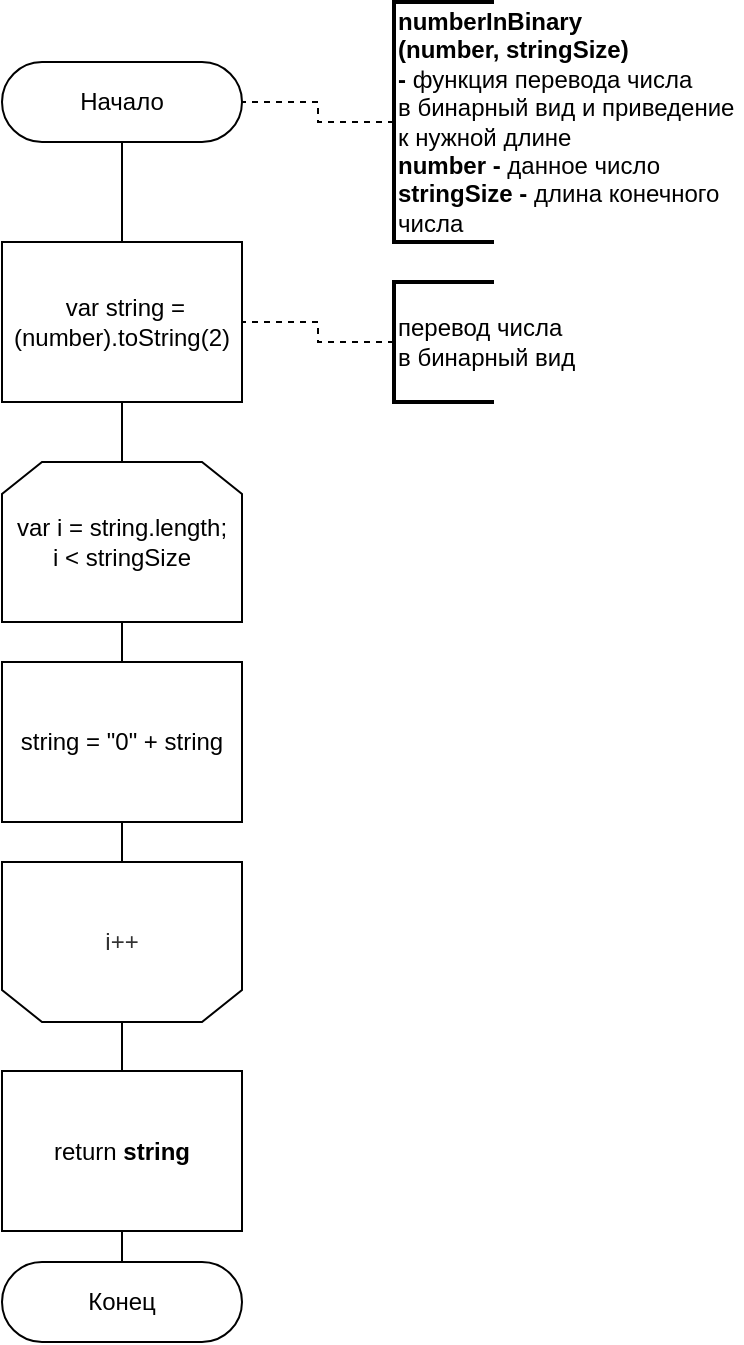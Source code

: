 <mxfile version="13.0.9" type="device"><diagram id="x0wWq5WwZ2UqFSmhddeK" name="Страница 1"><mxGraphModel dx="868" dy="401" grid="1" gridSize="10" guides="1" tooltips="1" connect="1" arrows="1" fold="1" page="1" pageScale="1" pageWidth="827" pageHeight="1169" math="0" shadow="0"><root><mxCell id="0"/><mxCell id="1" parent="0"/><mxCell id="hpQrwweQqN5z7-_d8LXs-6" value="" style="edgeStyle=orthogonalEdgeStyle;rounded=0;orthogonalLoop=1;jettySize=auto;html=1;endArrow=none;endFill=0;" parent="1" source="hpQrwweQqN5z7-_d8LXs-1" target="hpQrwweQqN5z7-_d8LXs-5" edge="1"><mxGeometry relative="1" as="geometry"/></mxCell><mxCell id="hpQrwweQqN5z7-_d8LXs-1" value="Начало&lt;br&gt;" style="whiteSpace=wrap;html=1;rounded=1;arcSize=50;align=center;verticalAlign=middle;container=1;recursiveResize=0;strokeWidth=1;autosize=1;spacing=4;treeFolding=1;" parent="1" vertex="1"><mxGeometry x="109" y="40" width="120" height="40" as="geometry"/></mxCell><mxCell id="hpQrwweQqN5z7-_d8LXs-2" style="edgeStyle=orthogonalEdgeStyle;rounded=0;orthogonalLoop=1;jettySize=auto;html=1;exitX=0;exitY=0.5;exitDx=0;exitDy=0;exitPerimeter=0;entryX=1;entryY=0.5;entryDx=0;entryDy=0;strokeColor=none;" parent="1" source="hpQrwweQqN5z7-_d8LXs-4" target="hpQrwweQqN5z7-_d8LXs-1" edge="1"><mxGeometry relative="1" as="geometry"/></mxCell><mxCell id="hpQrwweQqN5z7-_d8LXs-3" style="edgeStyle=orthogonalEdgeStyle;rounded=0;orthogonalLoop=1;jettySize=auto;html=1;endArrow=none;endFill=0;strokeWidth=1;dashed=1;" parent="1" source="hpQrwweQqN5z7-_d8LXs-4" target="hpQrwweQqN5z7-_d8LXs-1" edge="1"><mxGeometry relative="1" as="geometry"/></mxCell><mxCell id="hpQrwweQqN5z7-_d8LXs-4" value="&lt;b&gt;numberInBinary&lt;/b&gt;&lt;div&gt;&lt;b&gt;(number, stringSize)&lt;/b&gt;&lt;/div&gt;&lt;div&gt;&lt;b&gt;- &lt;/b&gt;функция перевода числа&lt;/div&gt;&lt;div&gt;&lt;span&gt;в бинарный вид и приведение&amp;nbsp;&lt;/span&gt;&lt;/div&gt;&lt;div&gt;&lt;span&gt;к нужной длине&lt;/span&gt;&lt;/div&gt;&lt;div&gt;&lt;b&gt;number - &lt;/b&gt;данное число&lt;/div&gt;&lt;div&gt;&lt;b&gt;stringSize - &lt;/b&gt;длина конечного&lt;/div&gt;&lt;div&gt;числа&lt;/div&gt;" style="strokeWidth=2;html=1;shape=mxgraph.flowchart.annotation_1;align=left;pointerEvents=1" parent="1" vertex="1"><mxGeometry x="305" y="10" width="50" height="120" as="geometry"/></mxCell><mxCell id="hpQrwweQqN5z7-_d8LXs-10" value="" style="edgeStyle=orthogonalEdgeStyle;rounded=0;orthogonalLoop=1;jettySize=auto;html=1;endArrow=none;endFill=0;" parent="1" source="hpQrwweQqN5z7-_d8LXs-5" target="hpQrwweQqN5z7-_d8LXs-9" edge="1"><mxGeometry relative="1" as="geometry"/></mxCell><mxCell id="hpQrwweQqN5z7-_d8LXs-5" value="&amp;nbsp;var string = (number).toString(2)" style="rounded=0;whiteSpace=wrap;html=1;" parent="1" vertex="1"><mxGeometry x="109" y="130" width="120" height="80" as="geometry"/></mxCell><mxCell id="hpQrwweQqN5z7-_d8LXs-8" value="" style="edgeStyle=orthogonalEdgeStyle;rounded=0;orthogonalLoop=1;jettySize=auto;html=1;dashed=1;endArrow=none;endFill=0;" parent="1" source="hpQrwweQqN5z7-_d8LXs-7" target="hpQrwweQqN5z7-_d8LXs-5" edge="1"><mxGeometry relative="1" as="geometry"/></mxCell><mxCell id="hpQrwweQqN5z7-_d8LXs-7" value="перевод числа&lt;br&gt;в бинарный вид&lt;br&gt;" style="strokeWidth=2;html=1;shape=mxgraph.flowchart.annotation_1;align=left;pointerEvents=1" parent="1" vertex="1"><mxGeometry x="305" y="150" width="50" height="60" as="geometry"/></mxCell><mxCell id="hpQrwweQqN5z7-_d8LXs-12" value="" style="edgeStyle=orthogonalEdgeStyle;rounded=0;orthogonalLoop=1;jettySize=auto;html=1;endArrow=none;endFill=0;" parent="1" source="hpQrwweQqN5z7-_d8LXs-9" target="hpQrwweQqN5z7-_d8LXs-11" edge="1"><mxGeometry relative="1" as="geometry"/></mxCell><mxCell id="hpQrwweQqN5z7-_d8LXs-9" value="var i = string.length; &lt;br&gt;i &amp;lt; stringSize" style="shape=loopLimit;whiteSpace=wrap;html=1;" parent="1" vertex="1"><mxGeometry x="109" y="240" width="120" height="80" as="geometry"/></mxCell><mxCell id="hpQrwweQqN5z7-_d8LXs-14" value="" style="edgeStyle=orthogonalEdgeStyle;rounded=0;orthogonalLoop=1;jettySize=auto;html=1;endArrow=none;endFill=0;" parent="1" source="hpQrwweQqN5z7-_d8LXs-11" target="hpQrwweQqN5z7-_d8LXs-13" edge="1"><mxGeometry relative="1" as="geometry"/></mxCell><mxCell id="hpQrwweQqN5z7-_d8LXs-11" value="string = &quot;0&quot; + string" style="rounded=0;whiteSpace=wrap;html=1;" parent="1" vertex="1"><mxGeometry x="109" y="340" width="120" height="80" as="geometry"/></mxCell><mxCell id="hpQrwweQqN5z7-_d8LXs-16" value="" style="edgeStyle=orthogonalEdgeStyle;rounded=0;orthogonalLoop=1;jettySize=auto;html=1;endArrow=none;endFill=0;" parent="1" source="hpQrwweQqN5z7-_d8LXs-13" target="hpQrwweQqN5z7-_d8LXs-15" edge="1"><mxGeometry relative="1" as="geometry"/></mxCell><mxCell id="hpQrwweQqN5z7-_d8LXs-13" value="i++" style="shape=loopLimit;whiteSpace=wrap;html=1;rotation=0;textOpacity=80;direction=east;flipH=0;flipV=1;" parent="1" vertex="1"><mxGeometry x="109" y="440" width="120" height="80" as="geometry"/></mxCell><mxCell id="hpQrwweQqN5z7-_d8LXs-18" value="" style="edgeStyle=orthogonalEdgeStyle;rounded=0;orthogonalLoop=1;jettySize=auto;html=1;endArrow=none;endFill=0;" parent="1" source="hpQrwweQqN5z7-_d8LXs-15" target="hpQrwweQqN5z7-_d8LXs-17" edge="1"><mxGeometry relative="1" as="geometry"/></mxCell><mxCell id="hpQrwweQqN5z7-_d8LXs-15" value="return &lt;b&gt;string&lt;/b&gt;" style="rounded=0;whiteSpace=wrap;html=1;strokeWidth=1;" parent="1" vertex="1"><mxGeometry x="109" y="544.5" width="120" height="80" as="geometry"/></mxCell><mxCell id="hpQrwweQqN5z7-_d8LXs-17" value="Конец&lt;br&gt;" style="whiteSpace=wrap;html=1;rounded=1;arcSize=50;align=center;verticalAlign=middle;container=1;recursiveResize=0;strokeWidth=1;autosize=1;spacing=4;treeFolding=1;" parent="1" vertex="1"><mxGeometry x="109" y="640" width="120" height="40" as="geometry"/></mxCell></root></mxGraphModel></diagram></mxfile>